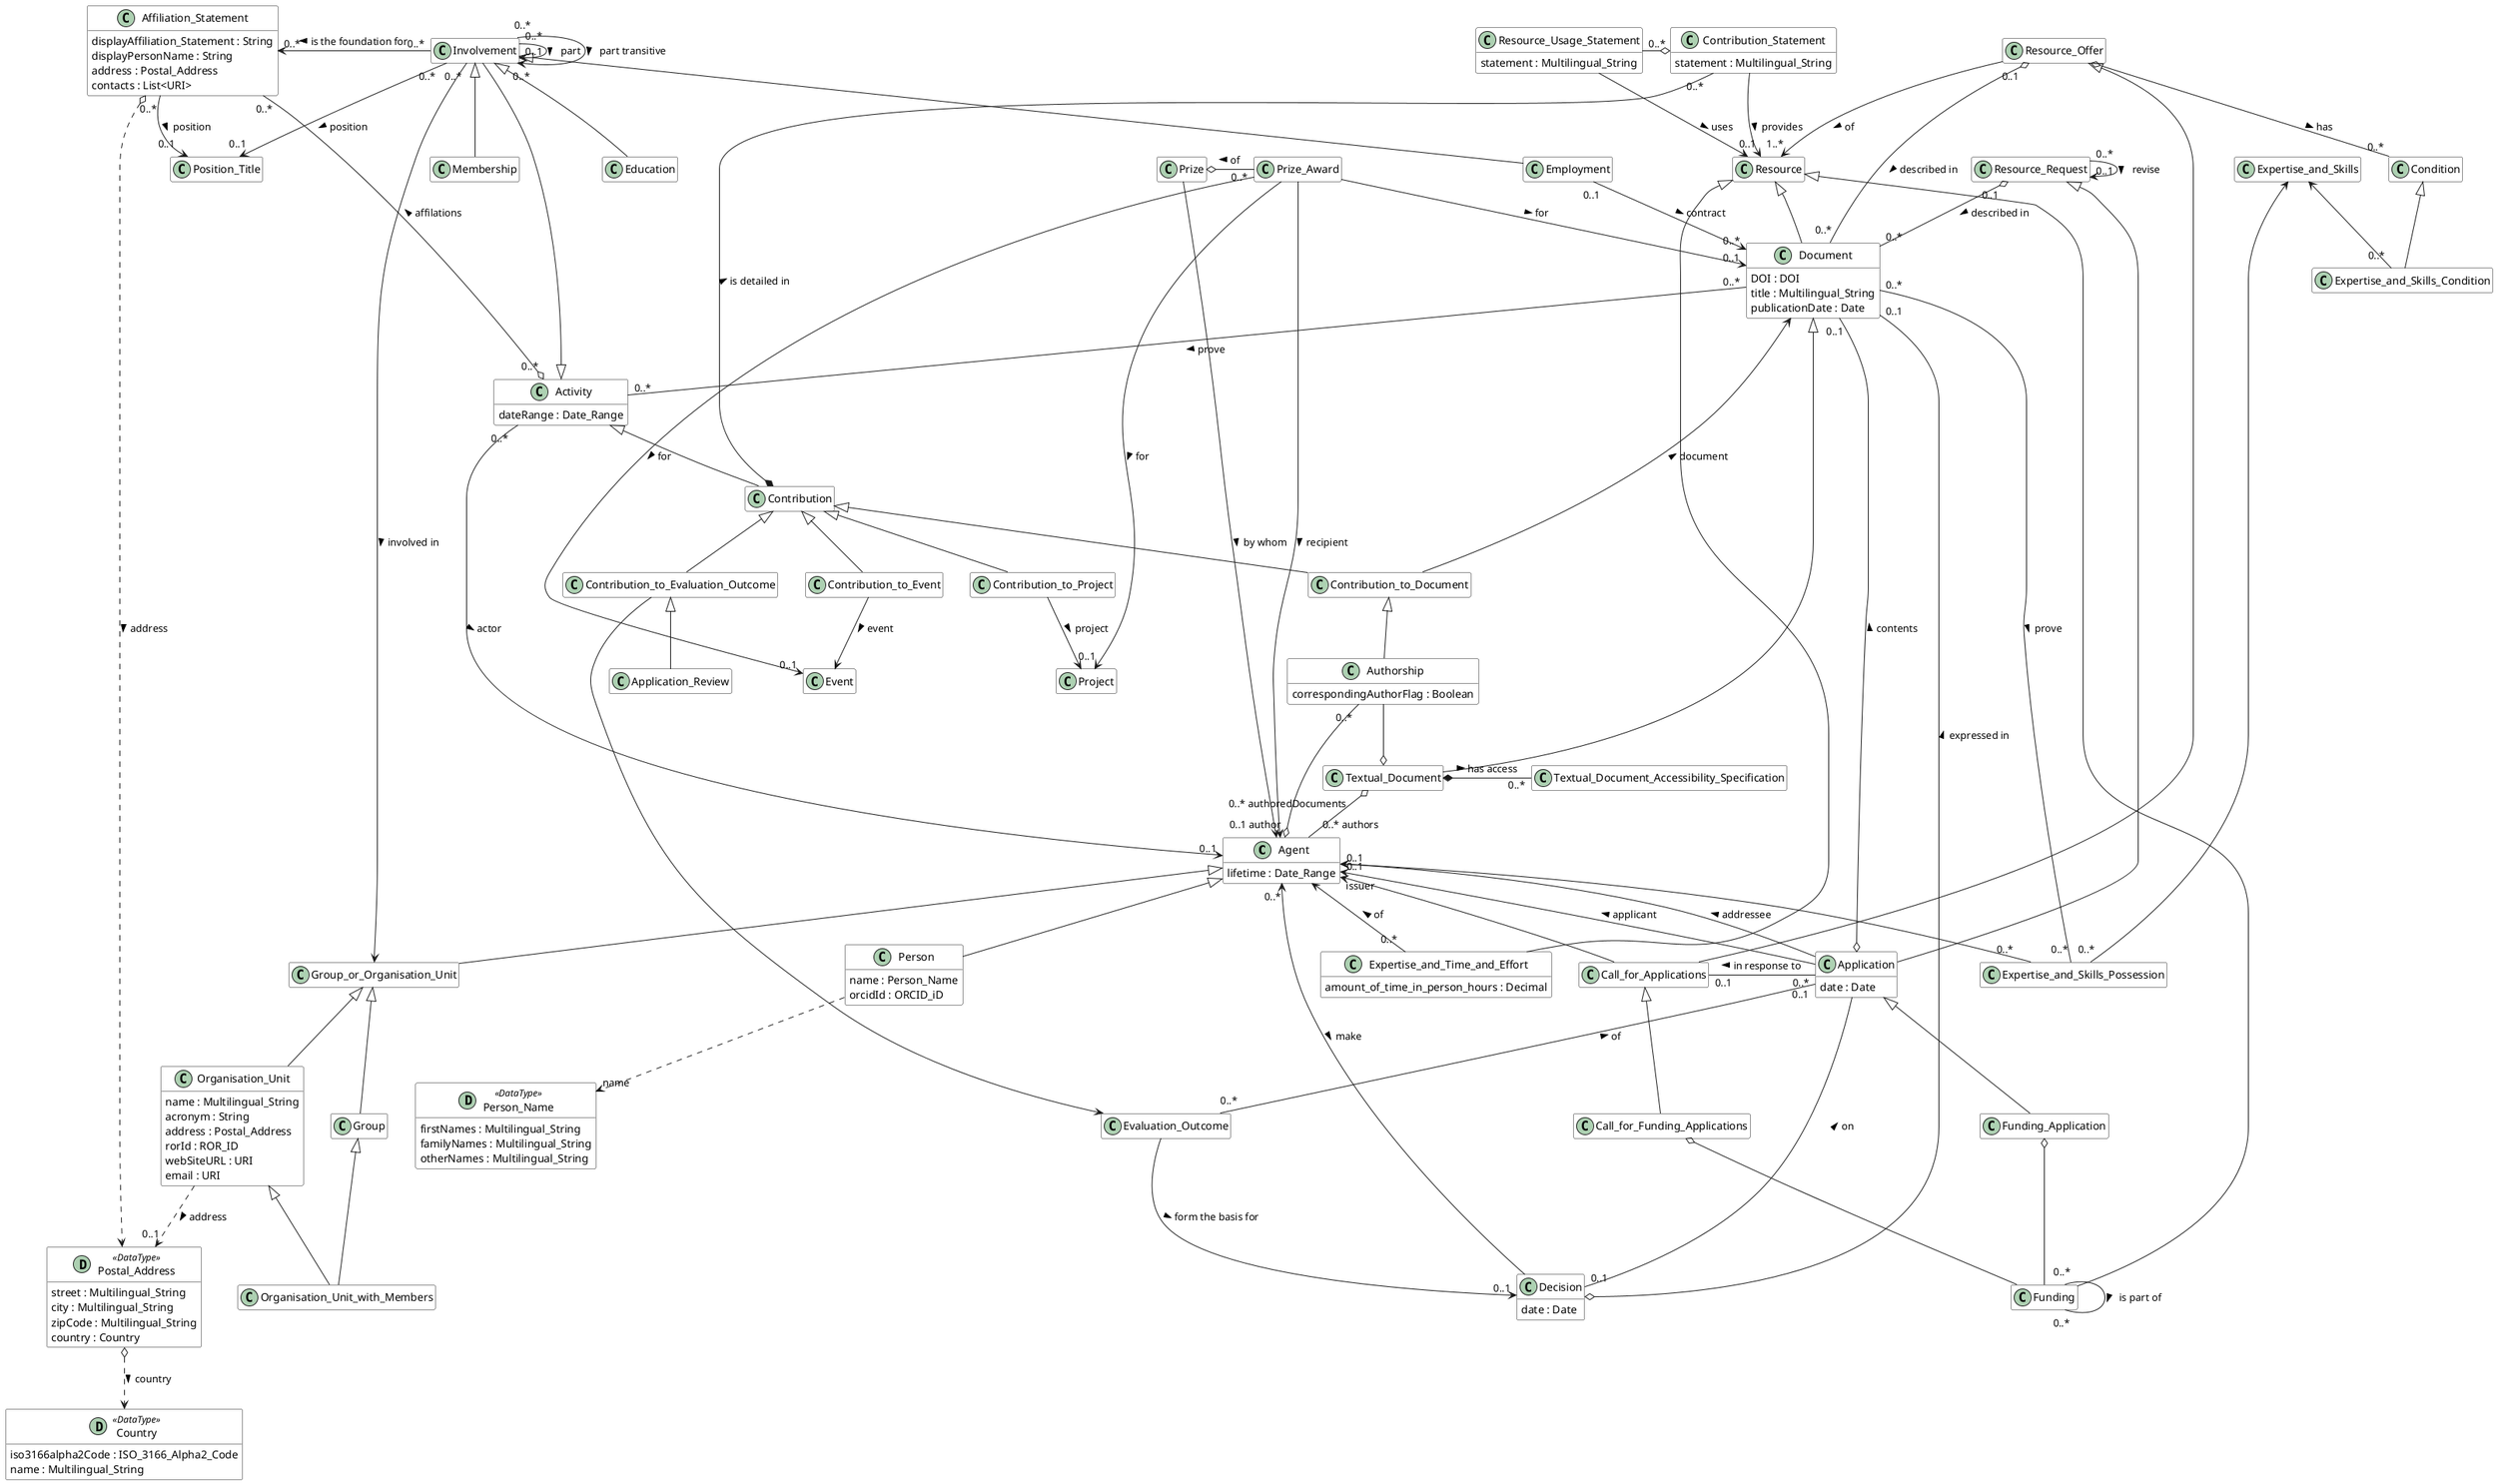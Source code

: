 @startuml
!startsub common
    !define datatype(x) class x << (D,#add0b2) DataType>> #ffffff
    hide empty members
    skinparam BoxPadding 120
!endsub

' === Agent hierarchy ===

!startsub Agent
    class "Agent" #ffffff {
    	lifetime : Date_Range
    }
!endsub

!startsub Person
    class "Person" #ffffff {
        name : Person_Name
        orcidId : ORCID_iD
    }
!endsub

!startsub Person
    "Agent" <|-- "Person"
!endsub

!startsub Person
    datatype("Person_Name") {
        firstNames : Multilingual_String
        familyNames : Multilingual_String
        otherNames : Multilingual_String
    }
!endsub

!startsub Person
    "Person" ..> "name" "Person_Name"
!endsub

!startsub Postal_Address
    "Organisation_Unit" ..> "0..1" "Postal_Address" : address >
!endsub

!startsub Group_or_Organisation_Unit
    class "Group_or_Organisation_Unit" #ffffff {
    }
!endsub

!startsub Group_or_Organisation_Unit
	"Agent" <|-- "Group_or_Organisation_Unit"
!endsub

!startsub Group
    class "Group" #ffffff {
    }
!endsub

!startsub Group
	"Group_or_Organisation_Unit" <|-- "Group"
!endsub

!startsub Organisation_Unit
    class "Organisation_Unit" #ffffff {
        name : Multilingual_String
        acronym : String
        address : Postal_Address
        rorId : ROR_ID
        webSiteURL : URI
        email : URI
    }
!endsub

!startsub Organisation_Unit
	"Group_or_Organisation_Unit" <|-- "Organisation_Unit"
!endsub

!startsub Organisation_Unit_with_Members
    class "Organisation_Unit_with_Members" #ffffff {
    }
!endsub

!startsub Organisation_Unit_with_Members
    "Group" <|-- "Organisation_Unit_with_Members"
!endsub

!startsub Organisation_Unit_with_Members
    "Organisation_Unit" <|-- "Organisation_Unit_with_Members"
!endsub

' === Activity hierarchy ===

!startsub Activity
    class "Activity" #ffffff {
  		dateRange : Date_Range
    }
!endsub

!startsub Involvement
    class "Involvement" #ffffff {
    }
!endsub

!startsub Involvement
    "Activity" <|-- "Involvement"
!endsub

!startsub Employment
    class "Employment" #ffffff {
    }
!endsub

!startsub Employment
    "Involvement" <|-- "Employment"
!endsub

!startsub Education
    class "Education" #ffffff {
    }
!endsub

!startsub Education
    "Involvement" <|-- "Education"
!endsub

!startsub Membership
    class "Membership" #ffffff {
    }
!endsub

!startsub Membership
    "Involvement" <|-- "Membership"
!endsub

!startsub Contribution
    class "Contribution" #ffffff {
    }
!endsub

!startsub Contribution
    "Activity" <|-- "Contribution"
!endsub

!startsub Contribution_to_Project
    class "Contribution_to_Project" #ffffff {
    }
!endsub

!startsub Contribution_to_Project
    "Contribution" <|-- "Contribution_to_Project"
!endsub

!startsub Contribution_to_Document
    class "Contribution_to_Document" #ffffff {
    }
!endsub

!startsub Contribution_to_Document
    "Contribution" <|-- "Contribution_to_Document"
!endsub

!startsub Contribution_to_Event
    class "Contribution_to_Event" #ffffff {
    }
!endsub

!startsub Contribution_to_Event
    "Contribution" <|-- "Contribution_to_Event"
!endsub

!startsub Activity
	"Document" "0..*" -- "0..*" "Activity" : prove >
!endsub

' === Agent - Activity links ===

!startsub Activity
    "Activity" "0..*" --> "0..1" "Agent" : actor >
!endsub

!startsub Involvement
	"Involvement" "0..*" --> "Group_or_Organisation_Unit" : involved in >
!endsub

' === Resource hierarchy ===

!startsub Resource
    class "Resource" #ffffff {
    }
!endsub

!startsub Funding
    class "Funding" #ffffff {
    }
!endsub

!startsub Funding
     "Resource" <|-- "Funding"
!endsub

!startsub Document_isa_Resource
	"Resource" <|-- "Document"
!endsub

!startsub Document
    class "Document" #ffffff {
        DOI : DOI
        title : Multilingual_String
        publicationDate : Date
    }
!endsub

!startsub Textual_Document
    class "Textual_Document" #ffffff {
    }
!endsub

!startsub Textual_Document
    "Document" <|-- "Textual_Document"
!endsub

!startsub Funding
     "Funding" "0..*" -- "0..*" "Funding" : is part of >
!endsub




!startsub Contribution_to_Project
    "Contribution_to_Project" --> "Project" : project >
!endsub

!startsub Project
    class "Project" #ffffff {
    }
!endsub

!startsub Event
    class "Event" #ffffff {
    }
!endsub

!startsub Contribution_Statement
    class "Contribution_Statement" #ffffff {
        statement : Multilingual_String
    }
!endsub

!startsub Resource_Usage_Statement
    class "Resource_Usage_Statement" #ffffff {
        statement : Multilingual_String
    }
!endsub

!startsub Textual_Document_Accessibility_Specification
    class "Textual_Document_Accessibility_Specification" #ffffff {
    }
!endsub

!startsub Authorship
    class "Authorship" #ffffff {
        correspondingAuthorFlag : Boolean
    }
!endsub

!startsub Postal_Address
    datatype("Postal_Address") {
        street : Multilingual_String
        city : Multilingual_String
        zipCode : Multilingual_String
        country : Country
    }
!endsub

!startsub Country
    datatype("Country") {
         iso3166alpha2Code : ISO_3166_Alpha2_Code
         name : Multilingual_String
    }
!endsub

!startsub Postal_Address
    "Postal_Address" o..> "Country" : country >
!endsub

!startsub Affiliation_Statement
    class "Affiliation_Statement" #ffffff {
        displayAffiliation_Statement : String
        displayPersonName : String
        address : Postal_Address
        contacts : List<URI>
    }
!endsub

!startsub Application
    class "Application" #ffffff {
        date : Date
    }
!endsub

!startsub Decision
    class "Decision" #ffffff {
        date : Date
    }
!endsub

!startsub Funding_Application
    class "Funding_Application" #ffffff {
    }
!endsub

!startsub Funding_Application
    "Application" <|-- "Funding_Application"
!endsub

!startsub Call_for_Applications
    class "Call_for_Applications" #ffffff {
    }
!endsub

!startsub Call_for_Funding_Applications
    class "Call_for_Funding_Applications" #ffffff {
    }
!endsub

!startsub Evaluation_Outcome
	class "Evaluation_Outcome" #ffffff {
	}
!endsub

!startsub Contribution_to_Evaluation_Outcome
	class "Contribution_to_Evaluation_Outcome" #ffffff {
	}
!endsub

!startsub Application_Review
	class "Application_Review" #ffffff {
	}
!endsub

!startsub Prize
	class "Prize" #ffffff {
	}
!endsub

!startsub Prize_Award
	class "Prize_Award" #ffffff {
	}
!endsub

!startsub Application
    "Application" -u-> "0..1" "Agent" : applicant >
!endsub

!startsub Application
    "Application" -u-> "0..1" "Agent" : addressee >
!endsub

!startsub Call_for_Applications
	"Call_for_Applications" -u-> "issuer" "Agent"
!endsub

!startsub Evaluation_Outcome
    "Application" "0..1" -- "0..*" "Evaluation_Outcome" : of <
!endsub

!startsub Call_for_Applications
    "Application" "0..*" -l- "0..1" "Call_for_Applications" : in response to >
!endsub

!startsub Application
    "Application" o-- "0..1" "Document" : contents >
!endsub

!startsub Decision
    "Application" -r- "0..1" "Decision" : on <
!endsub

!startsub Decision
    "Decision" o-- "0..1" "Document" : expressed in >
!endsub

!startsub Call_for_Funding_Applications
    "Call_for_Applications" <|-- "Call_for_Funding_Applications"
!endsub

!startsub Call_for_Funding_Applications
	"Call_for_Funding_Applications" o-- "Funding"
!endsub

!startsub Funding_Application
	"Funding_Application" o-- "Funding"
!endsub

!startsub Decision
    "Decision" -u-> "0..*" "Agent" : make <
!endsub

!startsub Evaluation_Outcome
    "Evaluation_Outcome" -d-> "0..1" "Decision" : form the basis for >
!endsub

!startsub Contribution_to_Evaluation_Outcome
    "Contribution" <|-- "Contribution_to_Evaluation_Outcome"
!endsub

!startsub Application_Review
    "Contribution_to_Evaluation_Outcome" <|-- "Application_Review"
!endsub

!startsub Contribution_to_Evaluation_Outcome
    "Contribution_to_Evaluation_Outcome" --> "Evaluation_Outcome"
!endsub

!startsub Postal_Address
    "Affiliation_Statement" o..> "Postal_Address" : address >
!endsub

!startsub Affiliation_Statement
    "Activity" "0..*" o-- "0..*" "Affiliation_Statement" : affilations >
!endsub

!startsub Contribution_Statement
    "Contribution" *-l- "0..*" "Contribution_Statement" : is detailed in >
!endsub

!startsub Contribution_to_Document
    "Contribution_to_Document" --> "Document" : document >
!endsub

!startsub Authorship
    "Authorship" --o "Textual_Document"
!endsub

!startsub Authorship
    "Contribution_to_Document" <|-- "Authorship"
!endsub

!startsub Contribution_to_Event
    "Contribution_to_Event" --> "Event" : event >
!endsub

!startsub Contribution
     "Contribution_Statement" --> "0..1" "Resource" : provides >
!endsub

!startsub Resource_Usage_Statement
     "Resource_Usage_Statement" --> "Resource" : uses >
!endsub

!startsub Resource_Usage_Statement
     "Contribution_Statement" o-l- "0..*" "Resource_Usage_Statement"
!endsub

!startsub Authorship
    "Authorship" "0..*" --o "0..1 author" "Agent"
!endsub

!startsub Textual_Document_Accessibility_Specification
    "Textual_Document" *-r- "0..*" "Textual_Document_Accessibility_Specification" : has access >
!endsub

!startsub Authorship
    "Textual_Document" "0..* authoredDocuments" o-- "0..* authors" "Agent"
!endsub

!startsub Prize_Award
	"Prize_Award" "0..*" -l-o "Prize" : of >
!endsub

!startsub Prize_Award
	"Prize_Award" --> "Agent" : recipient >
!endsub

!startsub Prize_Award
	"Prize" --> "Agent" : by whom >
!endsub

!startsub Prize_Award
	"Prize_Award" --> "0..1" "Document" : for >
!endsub

!startsub Prize_Award
	"Prize_Award" --> "0..1" "Project" : for >
!endsub

!startsub Prize_Award
	"Prize_Award" --> "0..1" "Event" : for >
!endsub

!startsub Resource_Offer
	class "Resource_Offer" #ffffff {
	}
!endsub

!startsub Resource_Offer
	"Resource_Offer" --> "1..*" "Resource" : of >
!endsub

!startsub Call_for_Applications
	"Resource_Offer" <|-- "Call_for_Applications"
!endsub

!startsub Condition
	class "Condition" #ffffff {
	}
!endsub

!startsub Resource_Offer
	"Resource_Offer" o-- "0..*" "Condition" : has >
!endsub

!startsub Resource_Request
	class "Resource_Request" #ffffff {
	}
!endsub

!startsub Application
	"Resource_Request" <|-- "Application"
!endsub

!startsub Resource_Request
	"Resource_Request" "0..1" o-- "0..*" "Document" : described in >
!endsub

!startsub Resource_Offer
	"Resource_Offer" "0..1" o-- "0..*" "Document" : described in >
!endsub

!startsub Resource_Request
	"Resource_Request" "0..*" --> "0..1" "Resource_Request" : revise >
!endsub

!startsub Expertise_and_Skills
	class "Expertise_and_Skills" #ffffff {
	}
!endsub

!startsub Expertise_and_Skills_Possession
	class "Expertise_and_Skills_Possession" #ffffff {
	}
!endsub

!startsub Expertise_and_Skills_Condition
	class "Expertise_and_Skills_Condition" #ffffff {
	}
!endsub

!startsub Expertise_and_Skills_Possession
	"Expertise_and_Skills" <-- "0..*" "Expertise_and_Skills_Possession"
!endsub

!startsub Expertise_and_Skills_Possession
	"Agent" <-- "0..*" "Expertise_and_Skills_Possession"
!endsub

!startsub Expertise_and_Skills_Possession
	"Document" "0..*" -- "0..*" "Expertise_and_Skills_Possession" : prove >
!endsub

!startsub Expertise_and_Skills_Condition
	"Expertise_and_Skills" <-- "0..*" "Expertise_and_Skills_Condition"
!endsub

!startsub Expertise_and_Skills_Condition
	"Condition" <|-- "Expertise_and_Skills_Condition"
!endsub

!startsub Expertise_and_Time_and_Effort
	class "Expertise_and_Time_and_Effort" #ffffff {
	  amount_of_time_in_person_hours : Decimal
	}
!endsub

!startsub Expertise_and_Time_and_Effort
	"Resource" <|-- "Expertise_and_Time_and_Effort"
!endsub

!startsub Expertise_and_Time_and_Effort
	"Agent" <-- "0..*" "Expertise_and_Time_and_Effort" : of <
!endsub

!startsub Position_Title
	class "Position_Title" #ffffff {
	}
!endsub

!startsub Position_Title
	"Affiliation_Statement" "0..*" --> "0..1" "Position_Title" : position >
!endsub

!startsub Position_Title
	"Employment" "0..1" --> "0..*" "Document" : contract >
!endsub

!startsub Position_Title
	"Involvement" "0..*" --> "0..1" "Position_Title" : position >
!endsub

!startsub Involvement
	"Involvement" "0..*" -l-> "0..*" "Affiliation_Statement" : is the foundation for >
!endsub

!startsub Involvement
	"Involvement" "0..*" --> "0..1" "Involvement" : part >
!endsub

!startsub Involvement
	"Involvement" "0..*" --> "0..*" "Involvement" : part transitive >
!endsub

@enduml
